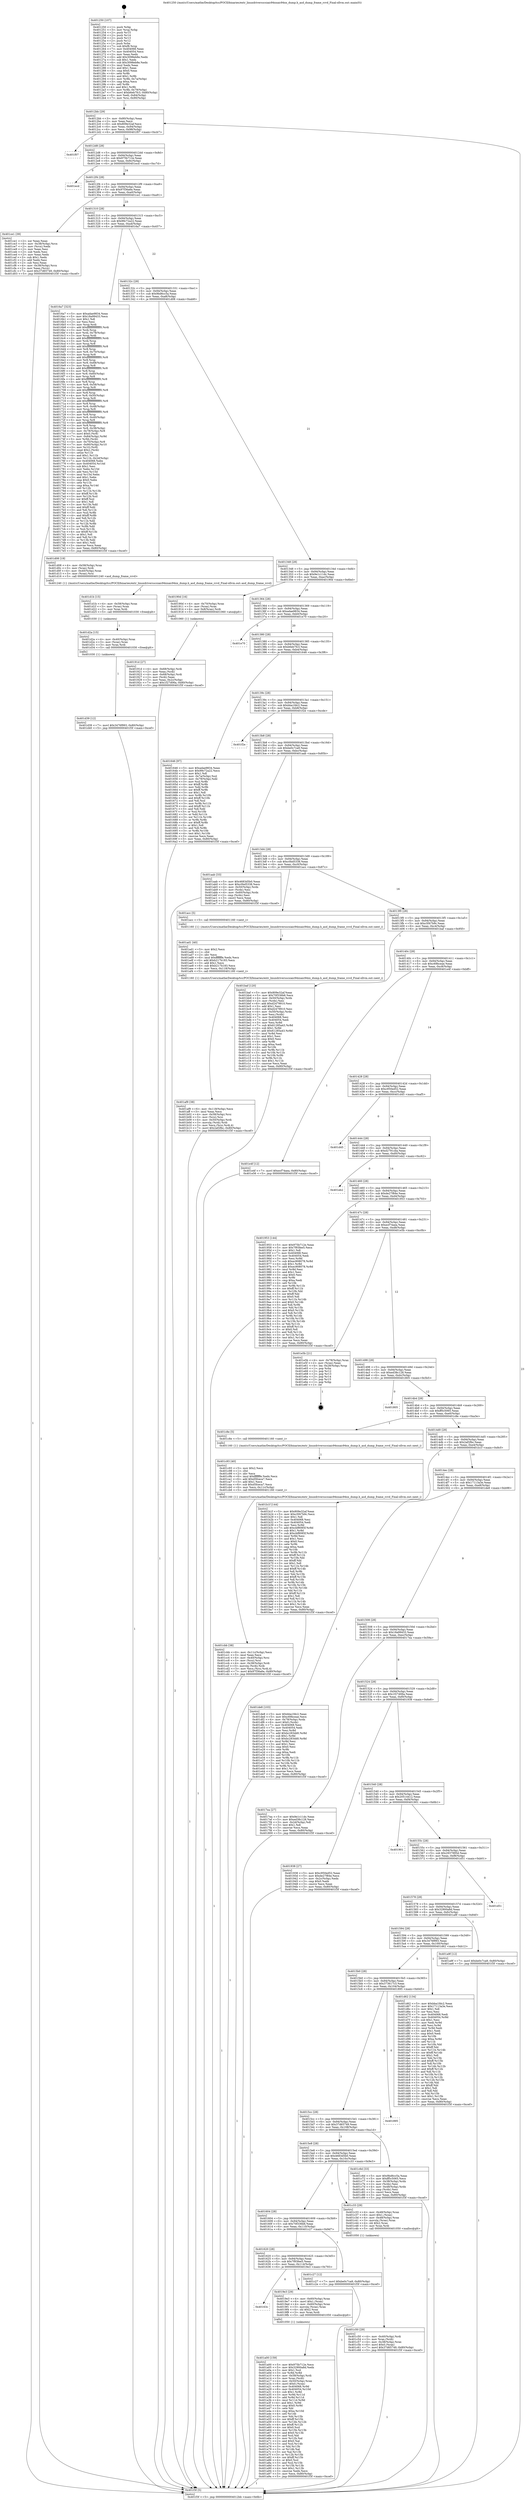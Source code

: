 digraph "0x401250" {
  label = "0x401250 (/mnt/c/Users/mathe/Desktop/tcc/POCII/binaries/extr_linuxdriversscsiaic94xxaic94xx_dump.h_asd_dump_frame_rcvd_Final-ollvm.out::main(0))"
  labelloc = "t"
  node[shape=record]

  Entry [label="",width=0.3,height=0.3,shape=circle,fillcolor=black,style=filled]
  "0x4012bb" [label="{
     0x4012bb [29]\l
     | [instrs]\l
     &nbsp;&nbsp;0x4012bb \<+3\>: mov -0x80(%rbp),%eax\l
     &nbsp;&nbsp;0x4012be \<+2\>: mov %eax,%ecx\l
     &nbsp;&nbsp;0x4012c0 \<+6\>: sub $0x809e32af,%ecx\l
     &nbsp;&nbsp;0x4012c6 \<+6\>: mov %eax,-0x94(%rbp)\l
     &nbsp;&nbsp;0x4012cc \<+6\>: mov %ecx,-0x98(%rbp)\l
     &nbsp;&nbsp;0x4012d2 \<+6\>: je 0000000000401f07 \<main+0xcb7\>\l
  }"]
  "0x401f07" [label="{
     0x401f07\l
  }", style=dashed]
  "0x4012d8" [label="{
     0x4012d8 [28]\l
     | [instrs]\l
     &nbsp;&nbsp;0x4012d8 \<+5\>: jmp 00000000004012dd \<main+0x8d\>\l
     &nbsp;&nbsp;0x4012dd \<+6\>: mov -0x94(%rbp),%eax\l
     &nbsp;&nbsp;0x4012e3 \<+5\>: sub $0x975b712e,%eax\l
     &nbsp;&nbsp;0x4012e8 \<+6\>: mov %eax,-0x9c(%rbp)\l
     &nbsp;&nbsp;0x4012ee \<+6\>: je 0000000000401ecd \<main+0xc7d\>\l
  }"]
  Exit [label="",width=0.3,height=0.3,shape=circle,fillcolor=black,style=filled,peripheries=2]
  "0x401ecd" [label="{
     0x401ecd\l
  }", style=dashed]
  "0x4012f4" [label="{
     0x4012f4 [28]\l
     | [instrs]\l
     &nbsp;&nbsp;0x4012f4 \<+5\>: jmp 00000000004012f9 \<main+0xa9\>\l
     &nbsp;&nbsp;0x4012f9 \<+6\>: mov -0x94(%rbp),%eax\l
     &nbsp;&nbsp;0x4012ff \<+5\>: sub $0x97f36a6e,%eax\l
     &nbsp;&nbsp;0x401304 \<+6\>: mov %eax,-0xa0(%rbp)\l
     &nbsp;&nbsp;0x40130a \<+6\>: je 0000000000401ce1 \<main+0xa91\>\l
  }"]
  "0x401d39" [label="{
     0x401d39 [12]\l
     | [instrs]\l
     &nbsp;&nbsp;0x401d39 \<+7\>: movl $0x3476f993,-0x80(%rbp)\l
     &nbsp;&nbsp;0x401d40 \<+5\>: jmp 0000000000401f3f \<main+0xcef\>\l
  }"]
  "0x401ce1" [label="{
     0x401ce1 [39]\l
     | [instrs]\l
     &nbsp;&nbsp;0x401ce1 \<+2\>: xor %eax,%eax\l
     &nbsp;&nbsp;0x401ce3 \<+4\>: mov -0x38(%rbp),%rcx\l
     &nbsp;&nbsp;0x401ce7 \<+2\>: mov (%rcx),%edx\l
     &nbsp;&nbsp;0x401ce9 \<+2\>: mov %eax,%esi\l
     &nbsp;&nbsp;0x401ceb \<+2\>: sub %edx,%esi\l
     &nbsp;&nbsp;0x401ced \<+2\>: mov %eax,%edx\l
     &nbsp;&nbsp;0x401cef \<+3\>: sub $0x1,%edx\l
     &nbsp;&nbsp;0x401cf2 \<+2\>: add %edx,%esi\l
     &nbsp;&nbsp;0x401cf4 \<+2\>: sub %esi,%eax\l
     &nbsp;&nbsp;0x401cf6 \<+4\>: mov -0x38(%rbp),%rcx\l
     &nbsp;&nbsp;0x401cfa \<+2\>: mov %eax,(%rcx)\l
     &nbsp;&nbsp;0x401cfc \<+7\>: movl $0x37d65749,-0x80(%rbp)\l
     &nbsp;&nbsp;0x401d03 \<+5\>: jmp 0000000000401f3f \<main+0xcef\>\l
  }"]
  "0x401310" [label="{
     0x401310 [28]\l
     | [instrs]\l
     &nbsp;&nbsp;0x401310 \<+5\>: jmp 0000000000401315 \<main+0xc5\>\l
     &nbsp;&nbsp;0x401315 \<+6\>: mov -0x94(%rbp),%eax\l
     &nbsp;&nbsp;0x40131b \<+5\>: sub $0x99c72a22,%eax\l
     &nbsp;&nbsp;0x401320 \<+6\>: mov %eax,-0xa4(%rbp)\l
     &nbsp;&nbsp;0x401326 \<+6\>: je 00000000004016a7 \<main+0x457\>\l
  }"]
  "0x401d2a" [label="{
     0x401d2a [15]\l
     | [instrs]\l
     &nbsp;&nbsp;0x401d2a \<+4\>: mov -0x40(%rbp),%rax\l
     &nbsp;&nbsp;0x401d2e \<+3\>: mov (%rax),%rax\l
     &nbsp;&nbsp;0x401d31 \<+3\>: mov %rax,%rdi\l
     &nbsp;&nbsp;0x401d34 \<+5\>: call 0000000000401030 \<free@plt\>\l
     | [calls]\l
     &nbsp;&nbsp;0x401030 \{1\} (unknown)\l
  }"]
  "0x4016a7" [label="{
     0x4016a7 [323]\l
     | [instrs]\l
     &nbsp;&nbsp;0x4016a7 \<+5\>: mov $0xadae9834,%eax\l
     &nbsp;&nbsp;0x4016ac \<+5\>: mov $0x18a99433,%ecx\l
     &nbsp;&nbsp;0x4016b1 \<+2\>: mov $0x1,%dl\l
     &nbsp;&nbsp;0x4016b3 \<+2\>: xor %esi,%esi\l
     &nbsp;&nbsp;0x4016b5 \<+3\>: mov %rsp,%rdi\l
     &nbsp;&nbsp;0x4016b8 \<+4\>: add $0xfffffffffffffff0,%rdi\l
     &nbsp;&nbsp;0x4016bc \<+3\>: mov %rdi,%rsp\l
     &nbsp;&nbsp;0x4016bf \<+4\>: mov %rdi,-0x78(%rbp)\l
     &nbsp;&nbsp;0x4016c3 \<+3\>: mov %rsp,%rdi\l
     &nbsp;&nbsp;0x4016c6 \<+4\>: add $0xfffffffffffffff0,%rdi\l
     &nbsp;&nbsp;0x4016ca \<+3\>: mov %rdi,%rsp\l
     &nbsp;&nbsp;0x4016cd \<+3\>: mov %rsp,%r8\l
     &nbsp;&nbsp;0x4016d0 \<+4\>: add $0xfffffffffffffff0,%r8\l
     &nbsp;&nbsp;0x4016d4 \<+3\>: mov %r8,%rsp\l
     &nbsp;&nbsp;0x4016d7 \<+4\>: mov %r8,-0x70(%rbp)\l
     &nbsp;&nbsp;0x4016db \<+3\>: mov %rsp,%r8\l
     &nbsp;&nbsp;0x4016de \<+4\>: add $0xfffffffffffffff0,%r8\l
     &nbsp;&nbsp;0x4016e2 \<+3\>: mov %r8,%rsp\l
     &nbsp;&nbsp;0x4016e5 \<+4\>: mov %r8,-0x68(%rbp)\l
     &nbsp;&nbsp;0x4016e9 \<+3\>: mov %rsp,%r8\l
     &nbsp;&nbsp;0x4016ec \<+4\>: add $0xfffffffffffffff0,%r8\l
     &nbsp;&nbsp;0x4016f0 \<+3\>: mov %r8,%rsp\l
     &nbsp;&nbsp;0x4016f3 \<+4\>: mov %r8,-0x60(%rbp)\l
     &nbsp;&nbsp;0x4016f7 \<+3\>: mov %rsp,%r8\l
     &nbsp;&nbsp;0x4016fa \<+4\>: add $0xfffffffffffffff0,%r8\l
     &nbsp;&nbsp;0x4016fe \<+3\>: mov %r8,%rsp\l
     &nbsp;&nbsp;0x401701 \<+4\>: mov %r8,-0x58(%rbp)\l
     &nbsp;&nbsp;0x401705 \<+3\>: mov %rsp,%r8\l
     &nbsp;&nbsp;0x401708 \<+4\>: add $0xfffffffffffffff0,%r8\l
     &nbsp;&nbsp;0x40170c \<+3\>: mov %r8,%rsp\l
     &nbsp;&nbsp;0x40170f \<+4\>: mov %r8,-0x50(%rbp)\l
     &nbsp;&nbsp;0x401713 \<+3\>: mov %rsp,%r8\l
     &nbsp;&nbsp;0x401716 \<+4\>: add $0xfffffffffffffff0,%r8\l
     &nbsp;&nbsp;0x40171a \<+3\>: mov %r8,%rsp\l
     &nbsp;&nbsp;0x40171d \<+4\>: mov %r8,-0x48(%rbp)\l
     &nbsp;&nbsp;0x401721 \<+3\>: mov %rsp,%r8\l
     &nbsp;&nbsp;0x401724 \<+4\>: add $0xfffffffffffffff0,%r8\l
     &nbsp;&nbsp;0x401728 \<+3\>: mov %r8,%rsp\l
     &nbsp;&nbsp;0x40172b \<+4\>: mov %r8,-0x40(%rbp)\l
     &nbsp;&nbsp;0x40172f \<+3\>: mov %rsp,%r8\l
     &nbsp;&nbsp;0x401732 \<+4\>: add $0xfffffffffffffff0,%r8\l
     &nbsp;&nbsp;0x401736 \<+3\>: mov %r8,%rsp\l
     &nbsp;&nbsp;0x401739 \<+4\>: mov %r8,-0x38(%rbp)\l
     &nbsp;&nbsp;0x40173d \<+4\>: mov -0x78(%rbp),%r8\l
     &nbsp;&nbsp;0x401741 \<+7\>: movl $0x0,(%r8)\l
     &nbsp;&nbsp;0x401748 \<+7\>: mov -0x84(%rbp),%r9d\l
     &nbsp;&nbsp;0x40174f \<+3\>: mov %r9d,(%rdi)\l
     &nbsp;&nbsp;0x401752 \<+4\>: mov -0x70(%rbp),%r8\l
     &nbsp;&nbsp;0x401756 \<+7\>: mov -0x90(%rbp),%r10\l
     &nbsp;&nbsp;0x40175d \<+3\>: mov %r10,(%r8)\l
     &nbsp;&nbsp;0x401760 \<+3\>: cmpl $0x2,(%rdi)\l
     &nbsp;&nbsp;0x401763 \<+4\>: setne %r11b\l
     &nbsp;&nbsp;0x401767 \<+4\>: and $0x1,%r11b\l
     &nbsp;&nbsp;0x40176b \<+4\>: mov %r11b,-0x2d(%rbp)\l
     &nbsp;&nbsp;0x40176f \<+7\>: mov 0x404068,%ebx\l
     &nbsp;&nbsp;0x401776 \<+8\>: mov 0x404054,%r14d\l
     &nbsp;&nbsp;0x40177e \<+3\>: sub $0x1,%esi\l
     &nbsp;&nbsp;0x401781 \<+3\>: mov %ebx,%r15d\l
     &nbsp;&nbsp;0x401784 \<+3\>: add %esi,%r15d\l
     &nbsp;&nbsp;0x401787 \<+4\>: imul %r15d,%ebx\l
     &nbsp;&nbsp;0x40178b \<+3\>: and $0x1,%ebx\l
     &nbsp;&nbsp;0x40178e \<+3\>: cmp $0x0,%ebx\l
     &nbsp;&nbsp;0x401791 \<+4\>: sete %r11b\l
     &nbsp;&nbsp;0x401795 \<+4\>: cmp $0xa,%r14d\l
     &nbsp;&nbsp;0x401799 \<+4\>: setl %r12b\l
     &nbsp;&nbsp;0x40179d \<+3\>: mov %r11b,%r13b\l
     &nbsp;&nbsp;0x4017a0 \<+4\>: xor $0xff,%r13b\l
     &nbsp;&nbsp;0x4017a4 \<+3\>: mov %r12b,%sil\l
     &nbsp;&nbsp;0x4017a7 \<+4\>: xor $0xff,%sil\l
     &nbsp;&nbsp;0x4017ab \<+3\>: xor $0x1,%dl\l
     &nbsp;&nbsp;0x4017ae \<+3\>: mov %r13b,%dil\l
     &nbsp;&nbsp;0x4017b1 \<+4\>: and $0xff,%dil\l
     &nbsp;&nbsp;0x4017b5 \<+3\>: and %dl,%r11b\l
     &nbsp;&nbsp;0x4017b8 \<+3\>: mov %sil,%r8b\l
     &nbsp;&nbsp;0x4017bb \<+4\>: and $0xff,%r8b\l
     &nbsp;&nbsp;0x4017bf \<+3\>: and %dl,%r12b\l
     &nbsp;&nbsp;0x4017c2 \<+3\>: or %r11b,%dil\l
     &nbsp;&nbsp;0x4017c5 \<+3\>: or %r12b,%r8b\l
     &nbsp;&nbsp;0x4017c8 \<+3\>: xor %r8b,%dil\l
     &nbsp;&nbsp;0x4017cb \<+3\>: or %sil,%r13b\l
     &nbsp;&nbsp;0x4017ce \<+4\>: xor $0xff,%r13b\l
     &nbsp;&nbsp;0x4017d2 \<+3\>: or $0x1,%dl\l
     &nbsp;&nbsp;0x4017d5 \<+3\>: and %dl,%r13b\l
     &nbsp;&nbsp;0x4017d8 \<+3\>: or %r13b,%dil\l
     &nbsp;&nbsp;0x4017db \<+4\>: test $0x1,%dil\l
     &nbsp;&nbsp;0x4017df \<+3\>: cmovne %ecx,%eax\l
     &nbsp;&nbsp;0x4017e2 \<+3\>: mov %eax,-0x80(%rbp)\l
     &nbsp;&nbsp;0x4017e5 \<+5\>: jmp 0000000000401f3f \<main+0xcef\>\l
  }"]
  "0x40132c" [label="{
     0x40132c [28]\l
     | [instrs]\l
     &nbsp;&nbsp;0x40132c \<+5\>: jmp 0000000000401331 \<main+0xe1\>\l
     &nbsp;&nbsp;0x401331 \<+6\>: mov -0x94(%rbp),%eax\l
     &nbsp;&nbsp;0x401337 \<+5\>: sub $0x9bd6cc5a,%eax\l
     &nbsp;&nbsp;0x40133c \<+6\>: mov %eax,-0xa8(%rbp)\l
     &nbsp;&nbsp;0x401342 \<+6\>: je 0000000000401d08 \<main+0xab8\>\l
  }"]
  "0x401d1b" [label="{
     0x401d1b [15]\l
     | [instrs]\l
     &nbsp;&nbsp;0x401d1b \<+4\>: mov -0x58(%rbp),%rax\l
     &nbsp;&nbsp;0x401d1f \<+3\>: mov (%rax),%rax\l
     &nbsp;&nbsp;0x401d22 \<+3\>: mov %rax,%rdi\l
     &nbsp;&nbsp;0x401d25 \<+5\>: call 0000000000401030 \<free@plt\>\l
     | [calls]\l
     &nbsp;&nbsp;0x401030 \{1\} (unknown)\l
  }"]
  "0x401d08" [label="{
     0x401d08 [19]\l
     | [instrs]\l
     &nbsp;&nbsp;0x401d08 \<+4\>: mov -0x58(%rbp),%rax\l
     &nbsp;&nbsp;0x401d0c \<+3\>: mov (%rax),%rdi\l
     &nbsp;&nbsp;0x401d0f \<+4\>: mov -0x40(%rbp),%rax\l
     &nbsp;&nbsp;0x401d13 \<+3\>: mov (%rax),%rsi\l
     &nbsp;&nbsp;0x401d16 \<+5\>: call 0000000000401240 \<asd_dump_frame_rcvd\>\l
     | [calls]\l
     &nbsp;&nbsp;0x401240 \{1\} (/mnt/c/Users/mathe/Desktop/tcc/POCII/binaries/extr_linuxdriversscsiaic94xxaic94xx_dump.h_asd_dump_frame_rcvd_Final-ollvm.out::asd_dump_frame_rcvd)\l
  }"]
  "0x401348" [label="{
     0x401348 [28]\l
     | [instrs]\l
     &nbsp;&nbsp;0x401348 \<+5\>: jmp 000000000040134d \<main+0xfd\>\l
     &nbsp;&nbsp;0x40134d \<+6\>: mov -0x94(%rbp),%eax\l
     &nbsp;&nbsp;0x401353 \<+5\>: sub $0x9e1c11dc,%eax\l
     &nbsp;&nbsp;0x401358 \<+6\>: mov %eax,-0xac(%rbp)\l
     &nbsp;&nbsp;0x40135e \<+6\>: je 000000000040190d \<main+0x6bd\>\l
  }"]
  "0x401cbb" [label="{
     0x401cbb [38]\l
     | [instrs]\l
     &nbsp;&nbsp;0x401cbb \<+6\>: mov -0x11c(%rbp),%ecx\l
     &nbsp;&nbsp;0x401cc1 \<+3\>: imul %eax,%ecx\l
     &nbsp;&nbsp;0x401cc4 \<+4\>: mov -0x40(%rbp),%rsi\l
     &nbsp;&nbsp;0x401cc8 \<+3\>: mov (%rsi),%rsi\l
     &nbsp;&nbsp;0x401ccb \<+4\>: mov -0x38(%rbp),%rdi\l
     &nbsp;&nbsp;0x401ccf \<+3\>: movslq (%rdi),%rdi\l
     &nbsp;&nbsp;0x401cd2 \<+3\>: mov %ecx,(%rsi,%rdi,4)\l
     &nbsp;&nbsp;0x401cd5 \<+7\>: movl $0x97f36a6e,-0x80(%rbp)\l
     &nbsp;&nbsp;0x401cdc \<+5\>: jmp 0000000000401f3f \<main+0xcef\>\l
  }"]
  "0x40190d" [label="{
     0x40190d [16]\l
     | [instrs]\l
     &nbsp;&nbsp;0x40190d \<+4\>: mov -0x70(%rbp),%rax\l
     &nbsp;&nbsp;0x401911 \<+3\>: mov (%rax),%rax\l
     &nbsp;&nbsp;0x401914 \<+4\>: mov 0x8(%rax),%rdi\l
     &nbsp;&nbsp;0x401918 \<+5\>: call 0000000000401060 \<atoi@plt\>\l
     | [calls]\l
     &nbsp;&nbsp;0x401060 \{1\} (unknown)\l
  }"]
  "0x401364" [label="{
     0x401364 [28]\l
     | [instrs]\l
     &nbsp;&nbsp;0x401364 \<+5\>: jmp 0000000000401369 \<main+0x119\>\l
     &nbsp;&nbsp;0x401369 \<+6\>: mov -0x94(%rbp),%eax\l
     &nbsp;&nbsp;0x40136f \<+5\>: sub $0xadae9834,%eax\l
     &nbsp;&nbsp;0x401374 \<+6\>: mov %eax,-0xb0(%rbp)\l
     &nbsp;&nbsp;0x40137a \<+6\>: je 0000000000401e70 \<main+0xc20\>\l
  }"]
  "0x401c93" [label="{
     0x401c93 [40]\l
     | [instrs]\l
     &nbsp;&nbsp;0x401c93 \<+5\>: mov $0x2,%ecx\l
     &nbsp;&nbsp;0x401c98 \<+1\>: cltd\l
     &nbsp;&nbsp;0x401c99 \<+2\>: idiv %ecx\l
     &nbsp;&nbsp;0x401c9b \<+6\>: imul $0xfffffffe,%edx,%ecx\l
     &nbsp;&nbsp;0x401ca1 \<+6\>: add $0xd5fceca7,%ecx\l
     &nbsp;&nbsp;0x401ca7 \<+3\>: add $0x1,%ecx\l
     &nbsp;&nbsp;0x401caa \<+6\>: sub $0xd5fceca7,%ecx\l
     &nbsp;&nbsp;0x401cb0 \<+6\>: mov %ecx,-0x11c(%rbp)\l
     &nbsp;&nbsp;0x401cb6 \<+5\>: call 0000000000401160 \<next_i\>\l
     | [calls]\l
     &nbsp;&nbsp;0x401160 \{1\} (/mnt/c/Users/mathe/Desktop/tcc/POCII/binaries/extr_linuxdriversscsiaic94xxaic94xx_dump.h_asd_dump_frame_rcvd_Final-ollvm.out::next_i)\l
  }"]
  "0x401e70" [label="{
     0x401e70\l
  }", style=dashed]
  "0x401380" [label="{
     0x401380 [28]\l
     | [instrs]\l
     &nbsp;&nbsp;0x401380 \<+5\>: jmp 0000000000401385 \<main+0x135\>\l
     &nbsp;&nbsp;0x401385 \<+6\>: mov -0x94(%rbp),%eax\l
     &nbsp;&nbsp;0x40138b \<+5\>: sub $0xb6eb7fc3,%eax\l
     &nbsp;&nbsp;0x401390 \<+6\>: mov %eax,-0xb4(%rbp)\l
     &nbsp;&nbsp;0x401396 \<+6\>: je 0000000000401646 \<main+0x3f6\>\l
  }"]
  "0x401c50" [label="{
     0x401c50 [29]\l
     | [instrs]\l
     &nbsp;&nbsp;0x401c50 \<+4\>: mov -0x40(%rbp),%rdi\l
     &nbsp;&nbsp;0x401c54 \<+3\>: mov %rax,(%rdi)\l
     &nbsp;&nbsp;0x401c57 \<+4\>: mov -0x38(%rbp),%rax\l
     &nbsp;&nbsp;0x401c5b \<+6\>: movl $0x0,(%rax)\l
     &nbsp;&nbsp;0x401c61 \<+7\>: movl $0x37d65749,-0x80(%rbp)\l
     &nbsp;&nbsp;0x401c68 \<+5\>: jmp 0000000000401f3f \<main+0xcef\>\l
  }"]
  "0x401646" [label="{
     0x401646 [97]\l
     | [instrs]\l
     &nbsp;&nbsp;0x401646 \<+5\>: mov $0xadae9834,%eax\l
     &nbsp;&nbsp;0x40164b \<+5\>: mov $0x99c72a22,%ecx\l
     &nbsp;&nbsp;0x401650 \<+2\>: mov $0x1,%dl\l
     &nbsp;&nbsp;0x401652 \<+4\>: mov -0x7a(%rbp),%sil\l
     &nbsp;&nbsp;0x401656 \<+4\>: mov -0x79(%rbp),%dil\l
     &nbsp;&nbsp;0x40165a \<+3\>: mov %sil,%r8b\l
     &nbsp;&nbsp;0x40165d \<+4\>: xor $0xff,%r8b\l
     &nbsp;&nbsp;0x401661 \<+3\>: mov %dil,%r9b\l
     &nbsp;&nbsp;0x401664 \<+4\>: xor $0xff,%r9b\l
     &nbsp;&nbsp;0x401668 \<+3\>: xor $0x1,%dl\l
     &nbsp;&nbsp;0x40166b \<+3\>: mov %r8b,%r10b\l
     &nbsp;&nbsp;0x40166e \<+4\>: and $0xff,%r10b\l
     &nbsp;&nbsp;0x401672 \<+3\>: and %dl,%sil\l
     &nbsp;&nbsp;0x401675 \<+3\>: mov %r9b,%r11b\l
     &nbsp;&nbsp;0x401678 \<+4\>: and $0xff,%r11b\l
     &nbsp;&nbsp;0x40167c \<+3\>: and %dl,%dil\l
     &nbsp;&nbsp;0x40167f \<+3\>: or %sil,%r10b\l
     &nbsp;&nbsp;0x401682 \<+3\>: or %dil,%r11b\l
     &nbsp;&nbsp;0x401685 \<+3\>: xor %r11b,%r10b\l
     &nbsp;&nbsp;0x401688 \<+3\>: or %r9b,%r8b\l
     &nbsp;&nbsp;0x40168b \<+4\>: xor $0xff,%r8b\l
     &nbsp;&nbsp;0x40168f \<+3\>: or $0x1,%dl\l
     &nbsp;&nbsp;0x401692 \<+3\>: and %dl,%r8b\l
     &nbsp;&nbsp;0x401695 \<+3\>: or %r8b,%r10b\l
     &nbsp;&nbsp;0x401698 \<+4\>: test $0x1,%r10b\l
     &nbsp;&nbsp;0x40169c \<+3\>: cmovne %ecx,%eax\l
     &nbsp;&nbsp;0x40169f \<+3\>: mov %eax,-0x80(%rbp)\l
     &nbsp;&nbsp;0x4016a2 \<+5\>: jmp 0000000000401f3f \<main+0xcef\>\l
  }"]
  "0x40139c" [label="{
     0x40139c [28]\l
     | [instrs]\l
     &nbsp;&nbsp;0x40139c \<+5\>: jmp 00000000004013a1 \<main+0x151\>\l
     &nbsp;&nbsp;0x4013a1 \<+6\>: mov -0x94(%rbp),%eax\l
     &nbsp;&nbsp;0x4013a7 \<+5\>: sub $0xbba1fdc2,%eax\l
     &nbsp;&nbsp;0x4013ac \<+6\>: mov %eax,-0xb8(%rbp)\l
     &nbsp;&nbsp;0x4013b2 \<+6\>: je 0000000000401f2e \<main+0xcde\>\l
  }"]
  "0x401f3f" [label="{
     0x401f3f [5]\l
     | [instrs]\l
     &nbsp;&nbsp;0x401f3f \<+5\>: jmp 00000000004012bb \<main+0x6b\>\l
  }"]
  "0x401250" [label="{
     0x401250 [107]\l
     | [instrs]\l
     &nbsp;&nbsp;0x401250 \<+1\>: push %rbp\l
     &nbsp;&nbsp;0x401251 \<+3\>: mov %rsp,%rbp\l
     &nbsp;&nbsp;0x401254 \<+2\>: push %r15\l
     &nbsp;&nbsp;0x401256 \<+2\>: push %r14\l
     &nbsp;&nbsp;0x401258 \<+2\>: push %r13\l
     &nbsp;&nbsp;0x40125a \<+2\>: push %r12\l
     &nbsp;&nbsp;0x40125c \<+1\>: push %rbx\l
     &nbsp;&nbsp;0x40125d \<+7\>: sub $0xf8,%rsp\l
     &nbsp;&nbsp;0x401264 \<+7\>: mov 0x404068,%eax\l
     &nbsp;&nbsp;0x40126b \<+7\>: mov 0x404054,%ecx\l
     &nbsp;&nbsp;0x401272 \<+2\>: mov %eax,%edx\l
     &nbsp;&nbsp;0x401274 \<+6\>: add $0x3098eb8e,%edx\l
     &nbsp;&nbsp;0x40127a \<+3\>: sub $0x1,%edx\l
     &nbsp;&nbsp;0x40127d \<+6\>: sub $0x3098eb8e,%edx\l
     &nbsp;&nbsp;0x401283 \<+3\>: imul %edx,%eax\l
     &nbsp;&nbsp;0x401286 \<+3\>: and $0x1,%eax\l
     &nbsp;&nbsp;0x401289 \<+3\>: cmp $0x0,%eax\l
     &nbsp;&nbsp;0x40128c \<+4\>: sete %r8b\l
     &nbsp;&nbsp;0x401290 \<+4\>: and $0x1,%r8b\l
     &nbsp;&nbsp;0x401294 \<+4\>: mov %r8b,-0x7a(%rbp)\l
     &nbsp;&nbsp;0x401298 \<+3\>: cmp $0xa,%ecx\l
     &nbsp;&nbsp;0x40129b \<+4\>: setl %r8b\l
     &nbsp;&nbsp;0x40129f \<+4\>: and $0x1,%r8b\l
     &nbsp;&nbsp;0x4012a3 \<+4\>: mov %r8b,-0x79(%rbp)\l
     &nbsp;&nbsp;0x4012a7 \<+7\>: movl $0xb6eb7fc3,-0x80(%rbp)\l
     &nbsp;&nbsp;0x4012ae \<+6\>: mov %edi,-0x84(%rbp)\l
     &nbsp;&nbsp;0x4012b4 \<+7\>: mov %rsi,-0x90(%rbp)\l
  }"]
  "0x401af9" [label="{
     0x401af9 [38]\l
     | [instrs]\l
     &nbsp;&nbsp;0x401af9 \<+6\>: mov -0x118(%rbp),%ecx\l
     &nbsp;&nbsp;0x401aff \<+3\>: imul %eax,%ecx\l
     &nbsp;&nbsp;0x401b02 \<+4\>: mov -0x58(%rbp),%rsi\l
     &nbsp;&nbsp;0x401b06 \<+3\>: mov (%rsi),%rsi\l
     &nbsp;&nbsp;0x401b09 \<+4\>: mov -0x50(%rbp),%rdi\l
     &nbsp;&nbsp;0x401b0d \<+3\>: movslq (%rdi),%rdi\l
     &nbsp;&nbsp;0x401b10 \<+3\>: mov %ecx,(%rsi,%rdi,4)\l
     &nbsp;&nbsp;0x401b13 \<+7\>: movl $0x2af2fbc,-0x80(%rbp)\l
     &nbsp;&nbsp;0x401b1a \<+5\>: jmp 0000000000401f3f \<main+0xcef\>\l
  }"]
  "0x401ad1" [label="{
     0x401ad1 [40]\l
     | [instrs]\l
     &nbsp;&nbsp;0x401ad1 \<+5\>: mov $0x2,%ecx\l
     &nbsp;&nbsp;0x401ad6 \<+1\>: cltd\l
     &nbsp;&nbsp;0x401ad7 \<+2\>: idiv %ecx\l
     &nbsp;&nbsp;0x401ad9 \<+6\>: imul $0xfffffffe,%edx,%ecx\l
     &nbsp;&nbsp;0x401adf \<+6\>: add $0xb217b183,%ecx\l
     &nbsp;&nbsp;0x401ae5 \<+3\>: add $0x1,%ecx\l
     &nbsp;&nbsp;0x401ae8 \<+6\>: sub $0xb217b183,%ecx\l
     &nbsp;&nbsp;0x401aee \<+6\>: mov %ecx,-0x118(%rbp)\l
     &nbsp;&nbsp;0x401af4 \<+5\>: call 0000000000401160 \<next_i\>\l
     | [calls]\l
     &nbsp;&nbsp;0x401160 \{1\} (/mnt/c/Users/mathe/Desktop/tcc/POCII/binaries/extr_linuxdriversscsiaic94xxaic94xx_dump.h_asd_dump_frame_rcvd_Final-ollvm.out::next_i)\l
  }"]
  "0x401f2e" [label="{
     0x401f2e\l
  }", style=dashed]
  "0x4013b8" [label="{
     0x4013b8 [28]\l
     | [instrs]\l
     &nbsp;&nbsp;0x4013b8 \<+5\>: jmp 00000000004013bd \<main+0x16d\>\l
     &nbsp;&nbsp;0x4013bd \<+6\>: mov -0x94(%rbp),%eax\l
     &nbsp;&nbsp;0x4013c3 \<+5\>: sub $0xbe0c7ca9,%eax\l
     &nbsp;&nbsp;0x4013c8 \<+6\>: mov %eax,-0xbc(%rbp)\l
     &nbsp;&nbsp;0x4013ce \<+6\>: je 0000000000401aab \<main+0x85b\>\l
  }"]
  "0x401a00" [label="{
     0x401a00 [159]\l
     | [instrs]\l
     &nbsp;&nbsp;0x401a00 \<+5\>: mov $0x975b712e,%ecx\l
     &nbsp;&nbsp;0x401a05 \<+5\>: mov $0x32900a8d,%edx\l
     &nbsp;&nbsp;0x401a0a \<+3\>: mov $0x1,%sil\l
     &nbsp;&nbsp;0x401a0d \<+3\>: xor %r8d,%r8d\l
     &nbsp;&nbsp;0x401a10 \<+4\>: mov -0x58(%rbp),%rdi\l
     &nbsp;&nbsp;0x401a14 \<+3\>: mov %rax,(%rdi)\l
     &nbsp;&nbsp;0x401a17 \<+4\>: mov -0x50(%rbp),%rax\l
     &nbsp;&nbsp;0x401a1b \<+6\>: movl $0x0,(%rax)\l
     &nbsp;&nbsp;0x401a21 \<+8\>: mov 0x404068,%r9d\l
     &nbsp;&nbsp;0x401a29 \<+8\>: mov 0x404054,%r10d\l
     &nbsp;&nbsp;0x401a31 \<+4\>: sub $0x1,%r8d\l
     &nbsp;&nbsp;0x401a35 \<+3\>: mov %r9d,%r11d\l
     &nbsp;&nbsp;0x401a38 \<+3\>: add %r8d,%r11d\l
     &nbsp;&nbsp;0x401a3b \<+4\>: imul %r11d,%r9d\l
     &nbsp;&nbsp;0x401a3f \<+4\>: and $0x1,%r9d\l
     &nbsp;&nbsp;0x401a43 \<+4\>: cmp $0x0,%r9d\l
     &nbsp;&nbsp;0x401a47 \<+3\>: sete %bl\l
     &nbsp;&nbsp;0x401a4a \<+4\>: cmp $0xa,%r10d\l
     &nbsp;&nbsp;0x401a4e \<+4\>: setl %r14b\l
     &nbsp;&nbsp;0x401a52 \<+3\>: mov %bl,%r15b\l
     &nbsp;&nbsp;0x401a55 \<+4\>: xor $0xff,%r15b\l
     &nbsp;&nbsp;0x401a59 \<+3\>: mov %r14b,%r12b\l
     &nbsp;&nbsp;0x401a5c \<+4\>: xor $0xff,%r12b\l
     &nbsp;&nbsp;0x401a60 \<+4\>: xor $0x0,%sil\l
     &nbsp;&nbsp;0x401a64 \<+3\>: mov %r15b,%r13b\l
     &nbsp;&nbsp;0x401a67 \<+4\>: and $0x0,%r13b\l
     &nbsp;&nbsp;0x401a6b \<+3\>: and %sil,%bl\l
     &nbsp;&nbsp;0x401a6e \<+3\>: mov %r12b,%al\l
     &nbsp;&nbsp;0x401a71 \<+2\>: and $0x0,%al\l
     &nbsp;&nbsp;0x401a73 \<+3\>: and %sil,%r14b\l
     &nbsp;&nbsp;0x401a76 \<+3\>: or %bl,%r13b\l
     &nbsp;&nbsp;0x401a79 \<+3\>: or %r14b,%al\l
     &nbsp;&nbsp;0x401a7c \<+3\>: xor %al,%r13b\l
     &nbsp;&nbsp;0x401a7f \<+3\>: or %r12b,%r15b\l
     &nbsp;&nbsp;0x401a82 \<+4\>: xor $0xff,%r15b\l
     &nbsp;&nbsp;0x401a86 \<+4\>: or $0x0,%sil\l
     &nbsp;&nbsp;0x401a8a \<+3\>: and %sil,%r15b\l
     &nbsp;&nbsp;0x401a8d \<+3\>: or %r15b,%r13b\l
     &nbsp;&nbsp;0x401a90 \<+4\>: test $0x1,%r13b\l
     &nbsp;&nbsp;0x401a94 \<+3\>: cmovne %edx,%ecx\l
     &nbsp;&nbsp;0x401a97 \<+3\>: mov %ecx,-0x80(%rbp)\l
     &nbsp;&nbsp;0x401a9a \<+5\>: jmp 0000000000401f3f \<main+0xcef\>\l
  }"]
  "0x401aab" [label="{
     0x401aab [33]\l
     | [instrs]\l
     &nbsp;&nbsp;0x401aab \<+5\>: mov $0x4683d5b0,%eax\l
     &nbsp;&nbsp;0x401ab0 \<+5\>: mov $0xc0bd5338,%ecx\l
     &nbsp;&nbsp;0x401ab5 \<+4\>: mov -0x50(%rbp),%rdx\l
     &nbsp;&nbsp;0x401ab9 \<+2\>: mov (%rdx),%esi\l
     &nbsp;&nbsp;0x401abb \<+4\>: mov -0x60(%rbp),%rdx\l
     &nbsp;&nbsp;0x401abf \<+2\>: cmp (%rdx),%esi\l
     &nbsp;&nbsp;0x401ac1 \<+3\>: cmovl %ecx,%eax\l
     &nbsp;&nbsp;0x401ac4 \<+3\>: mov %eax,-0x80(%rbp)\l
     &nbsp;&nbsp;0x401ac7 \<+5\>: jmp 0000000000401f3f \<main+0xcef\>\l
  }"]
  "0x4013d4" [label="{
     0x4013d4 [28]\l
     | [instrs]\l
     &nbsp;&nbsp;0x4013d4 \<+5\>: jmp 00000000004013d9 \<main+0x189\>\l
     &nbsp;&nbsp;0x4013d9 \<+6\>: mov -0x94(%rbp),%eax\l
     &nbsp;&nbsp;0x4013df \<+5\>: sub $0xc0bd5338,%eax\l
     &nbsp;&nbsp;0x4013e4 \<+6\>: mov %eax,-0xc0(%rbp)\l
     &nbsp;&nbsp;0x4013ea \<+6\>: je 0000000000401acc \<main+0x87c\>\l
  }"]
  "0x40163c" [label="{
     0x40163c\l
  }", style=dashed]
  "0x401acc" [label="{
     0x401acc [5]\l
     | [instrs]\l
     &nbsp;&nbsp;0x401acc \<+5\>: call 0000000000401160 \<next_i\>\l
     | [calls]\l
     &nbsp;&nbsp;0x401160 \{1\} (/mnt/c/Users/mathe/Desktop/tcc/POCII/binaries/extr_linuxdriversscsiaic94xxaic94xx_dump.h_asd_dump_frame_rcvd_Final-ollvm.out::next_i)\l
  }"]
  "0x4013f0" [label="{
     0x4013f0 [28]\l
     | [instrs]\l
     &nbsp;&nbsp;0x4013f0 \<+5\>: jmp 00000000004013f5 \<main+0x1a5\>\l
     &nbsp;&nbsp;0x4013f5 \<+6\>: mov -0x94(%rbp),%eax\l
     &nbsp;&nbsp;0x4013fb \<+5\>: sub $0xc5f47b9c,%eax\l
     &nbsp;&nbsp;0x401400 \<+6\>: mov %eax,-0xc4(%rbp)\l
     &nbsp;&nbsp;0x401406 \<+6\>: je 0000000000401baf \<main+0x95f\>\l
  }"]
  "0x4019e3" [label="{
     0x4019e3 [29]\l
     | [instrs]\l
     &nbsp;&nbsp;0x4019e3 \<+4\>: mov -0x60(%rbp),%rax\l
     &nbsp;&nbsp;0x4019e7 \<+6\>: movl $0x1,(%rax)\l
     &nbsp;&nbsp;0x4019ed \<+4\>: mov -0x60(%rbp),%rax\l
     &nbsp;&nbsp;0x4019f1 \<+3\>: movslq (%rax),%rax\l
     &nbsp;&nbsp;0x4019f4 \<+4\>: shl $0x2,%rax\l
     &nbsp;&nbsp;0x4019f8 \<+3\>: mov %rax,%rdi\l
     &nbsp;&nbsp;0x4019fb \<+5\>: call 0000000000401050 \<malloc@plt\>\l
     | [calls]\l
     &nbsp;&nbsp;0x401050 \{1\} (unknown)\l
  }"]
  "0x401baf" [label="{
     0x401baf [120]\l
     | [instrs]\l
     &nbsp;&nbsp;0x401baf \<+5\>: mov $0x809e32af,%eax\l
     &nbsp;&nbsp;0x401bb4 \<+5\>: mov $0x70f336b6,%ecx\l
     &nbsp;&nbsp;0x401bb9 \<+4\>: mov -0x50(%rbp),%rdx\l
     &nbsp;&nbsp;0x401bbd \<+2\>: mov (%rdx),%esi\l
     &nbsp;&nbsp;0x401bbf \<+6\>: add $0xd2479910,%esi\l
     &nbsp;&nbsp;0x401bc5 \<+3\>: add $0x1,%esi\l
     &nbsp;&nbsp;0x401bc8 \<+6\>: sub $0xd2479910,%esi\l
     &nbsp;&nbsp;0x401bce \<+4\>: mov -0x50(%rbp),%rdx\l
     &nbsp;&nbsp;0x401bd2 \<+2\>: mov %esi,(%rdx)\l
     &nbsp;&nbsp;0x401bd4 \<+7\>: mov 0x404068,%esi\l
     &nbsp;&nbsp;0x401bdb \<+7\>: mov 0x404054,%edi\l
     &nbsp;&nbsp;0x401be2 \<+3\>: mov %esi,%r8d\l
     &nbsp;&nbsp;0x401be5 \<+7\>: sub $0x61285a43,%r8d\l
     &nbsp;&nbsp;0x401bec \<+4\>: sub $0x1,%r8d\l
     &nbsp;&nbsp;0x401bf0 \<+7\>: add $0x61285a43,%r8d\l
     &nbsp;&nbsp;0x401bf7 \<+4\>: imul %r8d,%esi\l
     &nbsp;&nbsp;0x401bfb \<+3\>: and $0x1,%esi\l
     &nbsp;&nbsp;0x401bfe \<+3\>: cmp $0x0,%esi\l
     &nbsp;&nbsp;0x401c01 \<+4\>: sete %r9b\l
     &nbsp;&nbsp;0x401c05 \<+3\>: cmp $0xa,%edi\l
     &nbsp;&nbsp;0x401c08 \<+4\>: setl %r10b\l
     &nbsp;&nbsp;0x401c0c \<+3\>: mov %r9b,%r11b\l
     &nbsp;&nbsp;0x401c0f \<+3\>: and %r10b,%r11b\l
     &nbsp;&nbsp;0x401c12 \<+3\>: xor %r10b,%r9b\l
     &nbsp;&nbsp;0x401c15 \<+3\>: or %r9b,%r11b\l
     &nbsp;&nbsp;0x401c18 \<+4\>: test $0x1,%r11b\l
     &nbsp;&nbsp;0x401c1c \<+3\>: cmovne %ecx,%eax\l
     &nbsp;&nbsp;0x401c1f \<+3\>: mov %eax,-0x80(%rbp)\l
     &nbsp;&nbsp;0x401c22 \<+5\>: jmp 0000000000401f3f \<main+0xcef\>\l
  }"]
  "0x40140c" [label="{
     0x40140c [28]\l
     | [instrs]\l
     &nbsp;&nbsp;0x40140c \<+5\>: jmp 0000000000401411 \<main+0x1c1\>\l
     &nbsp;&nbsp;0x401411 \<+6\>: mov -0x94(%rbp),%eax\l
     &nbsp;&nbsp;0x401417 \<+5\>: sub $0xc69bceae,%eax\l
     &nbsp;&nbsp;0x40141c \<+6\>: mov %eax,-0xc8(%rbp)\l
     &nbsp;&nbsp;0x401422 \<+6\>: je 0000000000401e4f \<main+0xbff\>\l
  }"]
  "0x401620" [label="{
     0x401620 [28]\l
     | [instrs]\l
     &nbsp;&nbsp;0x401620 \<+5\>: jmp 0000000000401625 \<main+0x3d5\>\l
     &nbsp;&nbsp;0x401625 \<+6\>: mov -0x94(%rbp),%eax\l
     &nbsp;&nbsp;0x40162b \<+5\>: sub $0x7f93fee5,%eax\l
     &nbsp;&nbsp;0x401630 \<+6\>: mov %eax,-0x114(%rbp)\l
     &nbsp;&nbsp;0x401636 \<+6\>: je 00000000004019e3 \<main+0x793\>\l
  }"]
  "0x401e4f" [label="{
     0x401e4f [12]\l
     | [instrs]\l
     &nbsp;&nbsp;0x401e4f \<+7\>: movl $0xecf74aea,-0x80(%rbp)\l
     &nbsp;&nbsp;0x401e56 \<+5\>: jmp 0000000000401f3f \<main+0xcef\>\l
  }"]
  "0x401428" [label="{
     0x401428 [28]\l
     | [instrs]\l
     &nbsp;&nbsp;0x401428 \<+5\>: jmp 000000000040142d \<main+0x1dd\>\l
     &nbsp;&nbsp;0x40142d \<+6\>: mov -0x94(%rbp),%eax\l
     &nbsp;&nbsp;0x401433 \<+5\>: sub $0xc950ed52,%eax\l
     &nbsp;&nbsp;0x401438 \<+6\>: mov %eax,-0xcc(%rbp)\l
     &nbsp;&nbsp;0x40143e \<+6\>: je 0000000000401d45 \<main+0xaf5\>\l
  }"]
  "0x401c27" [label="{
     0x401c27 [12]\l
     | [instrs]\l
     &nbsp;&nbsp;0x401c27 \<+7\>: movl $0xbe0c7ca9,-0x80(%rbp)\l
     &nbsp;&nbsp;0x401c2e \<+5\>: jmp 0000000000401f3f \<main+0xcef\>\l
  }"]
  "0x401d45" [label="{
     0x401d45\l
  }", style=dashed]
  "0x401444" [label="{
     0x401444 [28]\l
     | [instrs]\l
     &nbsp;&nbsp;0x401444 \<+5\>: jmp 0000000000401449 \<main+0x1f9\>\l
     &nbsp;&nbsp;0x401449 \<+6\>: mov -0x94(%rbp),%eax\l
     &nbsp;&nbsp;0x40144f \<+5\>: sub $0xd2791cba,%eax\l
     &nbsp;&nbsp;0x401454 \<+6\>: mov %eax,-0xd0(%rbp)\l
     &nbsp;&nbsp;0x40145a \<+6\>: je 0000000000401eb2 \<main+0xc62\>\l
  }"]
  "0x401604" [label="{
     0x401604 [28]\l
     | [instrs]\l
     &nbsp;&nbsp;0x401604 \<+5\>: jmp 0000000000401609 \<main+0x3b9\>\l
     &nbsp;&nbsp;0x401609 \<+6\>: mov -0x94(%rbp),%eax\l
     &nbsp;&nbsp;0x40160f \<+5\>: sub $0x70f336b6,%eax\l
     &nbsp;&nbsp;0x401614 \<+6\>: mov %eax,-0x110(%rbp)\l
     &nbsp;&nbsp;0x40161a \<+6\>: je 0000000000401c27 \<main+0x9d7\>\l
  }"]
  "0x401eb2" [label="{
     0x401eb2\l
  }", style=dashed]
  "0x401460" [label="{
     0x401460 [28]\l
     | [instrs]\l
     &nbsp;&nbsp;0x401460 \<+5\>: jmp 0000000000401465 \<main+0x215\>\l
     &nbsp;&nbsp;0x401465 \<+6\>: mov -0x94(%rbp),%eax\l
     &nbsp;&nbsp;0x40146b \<+5\>: sub $0xde27f84e,%eax\l
     &nbsp;&nbsp;0x401470 \<+6\>: mov %eax,-0xd4(%rbp)\l
     &nbsp;&nbsp;0x401476 \<+6\>: je 0000000000401953 \<main+0x703\>\l
  }"]
  "0x401c33" [label="{
     0x401c33 [29]\l
     | [instrs]\l
     &nbsp;&nbsp;0x401c33 \<+4\>: mov -0x48(%rbp),%rax\l
     &nbsp;&nbsp;0x401c37 \<+6\>: movl $0x1,(%rax)\l
     &nbsp;&nbsp;0x401c3d \<+4\>: mov -0x48(%rbp),%rax\l
     &nbsp;&nbsp;0x401c41 \<+3\>: movslq (%rax),%rax\l
     &nbsp;&nbsp;0x401c44 \<+4\>: shl $0x2,%rax\l
     &nbsp;&nbsp;0x401c48 \<+3\>: mov %rax,%rdi\l
     &nbsp;&nbsp;0x401c4b \<+5\>: call 0000000000401050 \<malloc@plt\>\l
     | [calls]\l
     &nbsp;&nbsp;0x401050 \{1\} (unknown)\l
  }"]
  "0x401953" [label="{
     0x401953 [144]\l
     | [instrs]\l
     &nbsp;&nbsp;0x401953 \<+5\>: mov $0x975b712e,%eax\l
     &nbsp;&nbsp;0x401958 \<+5\>: mov $0x7f93fee5,%ecx\l
     &nbsp;&nbsp;0x40195d \<+2\>: mov $0x1,%dl\l
     &nbsp;&nbsp;0x40195f \<+7\>: mov 0x404068,%esi\l
     &nbsp;&nbsp;0x401966 \<+7\>: mov 0x404054,%edi\l
     &nbsp;&nbsp;0x40196d \<+3\>: mov %esi,%r8d\l
     &nbsp;&nbsp;0x401970 \<+7\>: sub $0xec908078,%r8d\l
     &nbsp;&nbsp;0x401977 \<+4\>: sub $0x1,%r8d\l
     &nbsp;&nbsp;0x40197b \<+7\>: add $0xec908078,%r8d\l
     &nbsp;&nbsp;0x401982 \<+4\>: imul %r8d,%esi\l
     &nbsp;&nbsp;0x401986 \<+3\>: and $0x1,%esi\l
     &nbsp;&nbsp;0x401989 \<+3\>: cmp $0x0,%esi\l
     &nbsp;&nbsp;0x40198c \<+4\>: sete %r9b\l
     &nbsp;&nbsp;0x401990 \<+3\>: cmp $0xa,%edi\l
     &nbsp;&nbsp;0x401993 \<+4\>: setl %r10b\l
     &nbsp;&nbsp;0x401997 \<+3\>: mov %r9b,%r11b\l
     &nbsp;&nbsp;0x40199a \<+4\>: xor $0xff,%r11b\l
     &nbsp;&nbsp;0x40199e \<+3\>: mov %r10b,%bl\l
     &nbsp;&nbsp;0x4019a1 \<+3\>: xor $0xff,%bl\l
     &nbsp;&nbsp;0x4019a4 \<+3\>: xor $0x0,%dl\l
     &nbsp;&nbsp;0x4019a7 \<+3\>: mov %r11b,%r14b\l
     &nbsp;&nbsp;0x4019aa \<+4\>: and $0x0,%r14b\l
     &nbsp;&nbsp;0x4019ae \<+3\>: and %dl,%r9b\l
     &nbsp;&nbsp;0x4019b1 \<+3\>: mov %bl,%r15b\l
     &nbsp;&nbsp;0x4019b4 \<+4\>: and $0x0,%r15b\l
     &nbsp;&nbsp;0x4019b8 \<+3\>: and %dl,%r10b\l
     &nbsp;&nbsp;0x4019bb \<+3\>: or %r9b,%r14b\l
     &nbsp;&nbsp;0x4019be \<+3\>: or %r10b,%r15b\l
     &nbsp;&nbsp;0x4019c1 \<+3\>: xor %r15b,%r14b\l
     &nbsp;&nbsp;0x4019c4 \<+3\>: or %bl,%r11b\l
     &nbsp;&nbsp;0x4019c7 \<+4\>: xor $0xff,%r11b\l
     &nbsp;&nbsp;0x4019cb \<+3\>: or $0x0,%dl\l
     &nbsp;&nbsp;0x4019ce \<+3\>: and %dl,%r11b\l
     &nbsp;&nbsp;0x4019d1 \<+3\>: or %r11b,%r14b\l
     &nbsp;&nbsp;0x4019d4 \<+4\>: test $0x1,%r14b\l
     &nbsp;&nbsp;0x4019d8 \<+3\>: cmovne %ecx,%eax\l
     &nbsp;&nbsp;0x4019db \<+3\>: mov %eax,-0x80(%rbp)\l
     &nbsp;&nbsp;0x4019de \<+5\>: jmp 0000000000401f3f \<main+0xcef\>\l
  }"]
  "0x40147c" [label="{
     0x40147c [28]\l
     | [instrs]\l
     &nbsp;&nbsp;0x40147c \<+5\>: jmp 0000000000401481 \<main+0x231\>\l
     &nbsp;&nbsp;0x401481 \<+6\>: mov -0x94(%rbp),%eax\l
     &nbsp;&nbsp;0x401487 \<+5\>: sub $0xecf74aea,%eax\l
     &nbsp;&nbsp;0x40148c \<+6\>: mov %eax,-0xd8(%rbp)\l
     &nbsp;&nbsp;0x401492 \<+6\>: je 0000000000401e5b \<main+0xc0b\>\l
  }"]
  "0x4015e8" [label="{
     0x4015e8 [28]\l
     | [instrs]\l
     &nbsp;&nbsp;0x4015e8 \<+5\>: jmp 00000000004015ed \<main+0x39d\>\l
     &nbsp;&nbsp;0x4015ed \<+6\>: mov -0x94(%rbp),%eax\l
     &nbsp;&nbsp;0x4015f3 \<+5\>: sub $0x4683d5b0,%eax\l
     &nbsp;&nbsp;0x4015f8 \<+6\>: mov %eax,-0x10c(%rbp)\l
     &nbsp;&nbsp;0x4015fe \<+6\>: je 0000000000401c33 \<main+0x9e3\>\l
  }"]
  "0x401e5b" [label="{
     0x401e5b [21]\l
     | [instrs]\l
     &nbsp;&nbsp;0x401e5b \<+4\>: mov -0x78(%rbp),%rax\l
     &nbsp;&nbsp;0x401e5f \<+2\>: mov (%rax),%eax\l
     &nbsp;&nbsp;0x401e61 \<+4\>: lea -0x28(%rbp),%rsp\l
     &nbsp;&nbsp;0x401e65 \<+1\>: pop %rbx\l
     &nbsp;&nbsp;0x401e66 \<+2\>: pop %r12\l
     &nbsp;&nbsp;0x401e68 \<+2\>: pop %r13\l
     &nbsp;&nbsp;0x401e6a \<+2\>: pop %r14\l
     &nbsp;&nbsp;0x401e6c \<+2\>: pop %r15\l
     &nbsp;&nbsp;0x401e6e \<+1\>: pop %rbp\l
     &nbsp;&nbsp;0x401e6f \<+1\>: ret\l
  }"]
  "0x401498" [label="{
     0x401498 [28]\l
     | [instrs]\l
     &nbsp;&nbsp;0x401498 \<+5\>: jmp 000000000040149d \<main+0x24d\>\l
     &nbsp;&nbsp;0x40149d \<+6\>: mov -0x94(%rbp),%eax\l
     &nbsp;&nbsp;0x4014a3 \<+5\>: sub $0xed38c128,%eax\l
     &nbsp;&nbsp;0x4014a8 \<+6\>: mov %eax,-0xdc(%rbp)\l
     &nbsp;&nbsp;0x4014ae \<+6\>: je 0000000000401805 \<main+0x5b5\>\l
  }"]
  "0x401c6d" [label="{
     0x401c6d [33]\l
     | [instrs]\l
     &nbsp;&nbsp;0x401c6d \<+5\>: mov $0x9bd6cc5a,%eax\l
     &nbsp;&nbsp;0x401c72 \<+5\>: mov $0xff5c5065,%ecx\l
     &nbsp;&nbsp;0x401c77 \<+4\>: mov -0x38(%rbp),%rdx\l
     &nbsp;&nbsp;0x401c7b \<+2\>: mov (%rdx),%esi\l
     &nbsp;&nbsp;0x401c7d \<+4\>: mov -0x48(%rbp),%rdx\l
     &nbsp;&nbsp;0x401c81 \<+2\>: cmp (%rdx),%esi\l
     &nbsp;&nbsp;0x401c83 \<+3\>: cmovl %ecx,%eax\l
     &nbsp;&nbsp;0x401c86 \<+3\>: mov %eax,-0x80(%rbp)\l
     &nbsp;&nbsp;0x401c89 \<+5\>: jmp 0000000000401f3f \<main+0xcef\>\l
  }"]
  "0x401805" [label="{
     0x401805\l
  }", style=dashed]
  "0x4014b4" [label="{
     0x4014b4 [28]\l
     | [instrs]\l
     &nbsp;&nbsp;0x4014b4 \<+5\>: jmp 00000000004014b9 \<main+0x269\>\l
     &nbsp;&nbsp;0x4014b9 \<+6\>: mov -0x94(%rbp),%eax\l
     &nbsp;&nbsp;0x4014bf \<+5\>: sub $0xff5c5065,%eax\l
     &nbsp;&nbsp;0x4014c4 \<+6\>: mov %eax,-0xe0(%rbp)\l
     &nbsp;&nbsp;0x4014ca \<+6\>: je 0000000000401c8e \<main+0xa3e\>\l
  }"]
  "0x4015cc" [label="{
     0x4015cc [28]\l
     | [instrs]\l
     &nbsp;&nbsp;0x4015cc \<+5\>: jmp 00000000004015d1 \<main+0x381\>\l
     &nbsp;&nbsp;0x4015d1 \<+6\>: mov -0x94(%rbp),%eax\l
     &nbsp;&nbsp;0x4015d7 \<+5\>: sub $0x37d65749,%eax\l
     &nbsp;&nbsp;0x4015dc \<+6\>: mov %eax,-0x108(%rbp)\l
     &nbsp;&nbsp;0x4015e2 \<+6\>: je 0000000000401c6d \<main+0xa1d\>\l
  }"]
  "0x401c8e" [label="{
     0x401c8e [5]\l
     | [instrs]\l
     &nbsp;&nbsp;0x401c8e \<+5\>: call 0000000000401160 \<next_i\>\l
     | [calls]\l
     &nbsp;&nbsp;0x401160 \{1\} (/mnt/c/Users/mathe/Desktop/tcc/POCII/binaries/extr_linuxdriversscsiaic94xxaic94xx_dump.h_asd_dump_frame_rcvd_Final-ollvm.out::next_i)\l
  }"]
  "0x4014d0" [label="{
     0x4014d0 [28]\l
     | [instrs]\l
     &nbsp;&nbsp;0x4014d0 \<+5\>: jmp 00000000004014d5 \<main+0x285\>\l
     &nbsp;&nbsp;0x4014d5 \<+6\>: mov -0x94(%rbp),%eax\l
     &nbsp;&nbsp;0x4014db \<+5\>: sub $0x2af2fbc,%eax\l
     &nbsp;&nbsp;0x4014e0 \<+6\>: mov %eax,-0xe4(%rbp)\l
     &nbsp;&nbsp;0x4014e6 \<+6\>: je 0000000000401b1f \<main+0x8cf\>\l
  }"]
  "0x401895" [label="{
     0x401895\l
  }", style=dashed]
  "0x401b1f" [label="{
     0x401b1f [144]\l
     | [instrs]\l
     &nbsp;&nbsp;0x401b1f \<+5\>: mov $0x809e32af,%eax\l
     &nbsp;&nbsp;0x401b24 \<+5\>: mov $0xc5f47b9c,%ecx\l
     &nbsp;&nbsp;0x401b29 \<+2\>: mov $0x1,%dl\l
     &nbsp;&nbsp;0x401b2b \<+7\>: mov 0x404068,%esi\l
     &nbsp;&nbsp;0x401b32 \<+7\>: mov 0x404054,%edi\l
     &nbsp;&nbsp;0x401b39 \<+3\>: mov %esi,%r8d\l
     &nbsp;&nbsp;0x401b3c \<+7\>: add $0xcbf8085f,%r8d\l
     &nbsp;&nbsp;0x401b43 \<+4\>: sub $0x1,%r8d\l
     &nbsp;&nbsp;0x401b47 \<+7\>: sub $0xcbf8085f,%r8d\l
     &nbsp;&nbsp;0x401b4e \<+4\>: imul %r8d,%esi\l
     &nbsp;&nbsp;0x401b52 \<+3\>: and $0x1,%esi\l
     &nbsp;&nbsp;0x401b55 \<+3\>: cmp $0x0,%esi\l
     &nbsp;&nbsp;0x401b58 \<+4\>: sete %r9b\l
     &nbsp;&nbsp;0x401b5c \<+3\>: cmp $0xa,%edi\l
     &nbsp;&nbsp;0x401b5f \<+4\>: setl %r10b\l
     &nbsp;&nbsp;0x401b63 \<+3\>: mov %r9b,%r11b\l
     &nbsp;&nbsp;0x401b66 \<+4\>: xor $0xff,%r11b\l
     &nbsp;&nbsp;0x401b6a \<+3\>: mov %r10b,%bl\l
     &nbsp;&nbsp;0x401b6d \<+3\>: xor $0xff,%bl\l
     &nbsp;&nbsp;0x401b70 \<+3\>: xor $0x1,%dl\l
     &nbsp;&nbsp;0x401b73 \<+3\>: mov %r11b,%r14b\l
     &nbsp;&nbsp;0x401b76 \<+4\>: and $0xff,%r14b\l
     &nbsp;&nbsp;0x401b7a \<+3\>: and %dl,%r9b\l
     &nbsp;&nbsp;0x401b7d \<+3\>: mov %bl,%r15b\l
     &nbsp;&nbsp;0x401b80 \<+4\>: and $0xff,%r15b\l
     &nbsp;&nbsp;0x401b84 \<+3\>: and %dl,%r10b\l
     &nbsp;&nbsp;0x401b87 \<+3\>: or %r9b,%r14b\l
     &nbsp;&nbsp;0x401b8a \<+3\>: or %r10b,%r15b\l
     &nbsp;&nbsp;0x401b8d \<+3\>: xor %r15b,%r14b\l
     &nbsp;&nbsp;0x401b90 \<+3\>: or %bl,%r11b\l
     &nbsp;&nbsp;0x401b93 \<+4\>: xor $0xff,%r11b\l
     &nbsp;&nbsp;0x401b97 \<+3\>: or $0x1,%dl\l
     &nbsp;&nbsp;0x401b9a \<+3\>: and %dl,%r11b\l
     &nbsp;&nbsp;0x401b9d \<+3\>: or %r11b,%r14b\l
     &nbsp;&nbsp;0x401ba0 \<+4\>: test $0x1,%r14b\l
     &nbsp;&nbsp;0x401ba4 \<+3\>: cmovne %ecx,%eax\l
     &nbsp;&nbsp;0x401ba7 \<+3\>: mov %eax,-0x80(%rbp)\l
     &nbsp;&nbsp;0x401baa \<+5\>: jmp 0000000000401f3f \<main+0xcef\>\l
  }"]
  "0x4014ec" [label="{
     0x4014ec [28]\l
     | [instrs]\l
     &nbsp;&nbsp;0x4014ec \<+5\>: jmp 00000000004014f1 \<main+0x2a1\>\l
     &nbsp;&nbsp;0x4014f1 \<+6\>: mov -0x94(%rbp),%eax\l
     &nbsp;&nbsp;0x4014f7 \<+5\>: sub $0x17113a3e,%eax\l
     &nbsp;&nbsp;0x4014fc \<+6\>: mov %eax,-0xe8(%rbp)\l
     &nbsp;&nbsp;0x401502 \<+6\>: je 0000000000401de8 \<main+0xb98\>\l
  }"]
  "0x4015b0" [label="{
     0x4015b0 [28]\l
     | [instrs]\l
     &nbsp;&nbsp;0x4015b0 \<+5\>: jmp 00000000004015b5 \<main+0x365\>\l
     &nbsp;&nbsp;0x4015b5 \<+6\>: mov -0x94(%rbp),%eax\l
     &nbsp;&nbsp;0x4015bb \<+5\>: sub $0x373617c3,%eax\l
     &nbsp;&nbsp;0x4015c0 \<+6\>: mov %eax,-0x104(%rbp)\l
     &nbsp;&nbsp;0x4015c6 \<+6\>: je 0000000000401895 \<main+0x645\>\l
  }"]
  "0x401de8" [label="{
     0x401de8 [103]\l
     | [instrs]\l
     &nbsp;&nbsp;0x401de8 \<+5\>: mov $0xbba1fdc2,%eax\l
     &nbsp;&nbsp;0x401ded \<+5\>: mov $0xc69bceae,%ecx\l
     &nbsp;&nbsp;0x401df2 \<+4\>: mov -0x78(%rbp),%rdx\l
     &nbsp;&nbsp;0x401df6 \<+6\>: movl $0x0,(%rdx)\l
     &nbsp;&nbsp;0x401dfc \<+7\>: mov 0x404068,%esi\l
     &nbsp;&nbsp;0x401e03 \<+7\>: mov 0x404054,%edi\l
     &nbsp;&nbsp;0x401e0a \<+3\>: mov %esi,%r8d\l
     &nbsp;&nbsp;0x401e0d \<+7\>: add $0xbc283dd0,%r8d\l
     &nbsp;&nbsp;0x401e14 \<+4\>: sub $0x1,%r8d\l
     &nbsp;&nbsp;0x401e18 \<+7\>: sub $0xbc283dd0,%r8d\l
     &nbsp;&nbsp;0x401e1f \<+4\>: imul %r8d,%esi\l
     &nbsp;&nbsp;0x401e23 \<+3\>: and $0x1,%esi\l
     &nbsp;&nbsp;0x401e26 \<+3\>: cmp $0x0,%esi\l
     &nbsp;&nbsp;0x401e29 \<+4\>: sete %r9b\l
     &nbsp;&nbsp;0x401e2d \<+3\>: cmp $0xa,%edi\l
     &nbsp;&nbsp;0x401e30 \<+4\>: setl %r10b\l
     &nbsp;&nbsp;0x401e34 \<+3\>: mov %r9b,%r11b\l
     &nbsp;&nbsp;0x401e37 \<+3\>: and %r10b,%r11b\l
     &nbsp;&nbsp;0x401e3a \<+3\>: xor %r10b,%r9b\l
     &nbsp;&nbsp;0x401e3d \<+3\>: or %r9b,%r11b\l
     &nbsp;&nbsp;0x401e40 \<+4\>: test $0x1,%r11b\l
     &nbsp;&nbsp;0x401e44 \<+3\>: cmovne %ecx,%eax\l
     &nbsp;&nbsp;0x401e47 \<+3\>: mov %eax,-0x80(%rbp)\l
     &nbsp;&nbsp;0x401e4a \<+5\>: jmp 0000000000401f3f \<main+0xcef\>\l
  }"]
  "0x401508" [label="{
     0x401508 [28]\l
     | [instrs]\l
     &nbsp;&nbsp;0x401508 \<+5\>: jmp 000000000040150d \<main+0x2bd\>\l
     &nbsp;&nbsp;0x40150d \<+6\>: mov -0x94(%rbp),%eax\l
     &nbsp;&nbsp;0x401513 \<+5\>: sub $0x18a99433,%eax\l
     &nbsp;&nbsp;0x401518 \<+6\>: mov %eax,-0xec(%rbp)\l
     &nbsp;&nbsp;0x40151e \<+6\>: je 00000000004017ea \<main+0x59a\>\l
  }"]
  "0x401d62" [label="{
     0x401d62 [134]\l
     | [instrs]\l
     &nbsp;&nbsp;0x401d62 \<+5\>: mov $0xbba1fdc2,%eax\l
     &nbsp;&nbsp;0x401d67 \<+5\>: mov $0x17113a3e,%ecx\l
     &nbsp;&nbsp;0x401d6c \<+2\>: mov $0x1,%dl\l
     &nbsp;&nbsp;0x401d6e \<+2\>: xor %esi,%esi\l
     &nbsp;&nbsp;0x401d70 \<+7\>: mov 0x404068,%edi\l
     &nbsp;&nbsp;0x401d77 \<+8\>: mov 0x404054,%r8d\l
     &nbsp;&nbsp;0x401d7f \<+3\>: sub $0x1,%esi\l
     &nbsp;&nbsp;0x401d82 \<+3\>: mov %edi,%r9d\l
     &nbsp;&nbsp;0x401d85 \<+3\>: add %esi,%r9d\l
     &nbsp;&nbsp;0x401d88 \<+4\>: imul %r9d,%edi\l
     &nbsp;&nbsp;0x401d8c \<+3\>: and $0x1,%edi\l
     &nbsp;&nbsp;0x401d8f \<+3\>: cmp $0x0,%edi\l
     &nbsp;&nbsp;0x401d92 \<+4\>: sete %r10b\l
     &nbsp;&nbsp;0x401d96 \<+4\>: cmp $0xa,%r8d\l
     &nbsp;&nbsp;0x401d9a \<+4\>: setl %r11b\l
     &nbsp;&nbsp;0x401d9e \<+3\>: mov %r10b,%bl\l
     &nbsp;&nbsp;0x401da1 \<+3\>: xor $0xff,%bl\l
     &nbsp;&nbsp;0x401da4 \<+3\>: mov %r11b,%r14b\l
     &nbsp;&nbsp;0x401da7 \<+4\>: xor $0xff,%r14b\l
     &nbsp;&nbsp;0x401dab \<+3\>: xor $0x1,%dl\l
     &nbsp;&nbsp;0x401dae \<+3\>: mov %bl,%r15b\l
     &nbsp;&nbsp;0x401db1 \<+4\>: and $0xff,%r15b\l
     &nbsp;&nbsp;0x401db5 \<+3\>: and %dl,%r10b\l
     &nbsp;&nbsp;0x401db8 \<+3\>: mov %r14b,%r12b\l
     &nbsp;&nbsp;0x401dbb \<+4\>: and $0xff,%r12b\l
     &nbsp;&nbsp;0x401dbf \<+3\>: and %dl,%r11b\l
     &nbsp;&nbsp;0x401dc2 \<+3\>: or %r10b,%r15b\l
     &nbsp;&nbsp;0x401dc5 \<+3\>: or %r11b,%r12b\l
     &nbsp;&nbsp;0x401dc8 \<+3\>: xor %r12b,%r15b\l
     &nbsp;&nbsp;0x401dcb \<+3\>: or %r14b,%bl\l
     &nbsp;&nbsp;0x401dce \<+3\>: xor $0xff,%bl\l
     &nbsp;&nbsp;0x401dd1 \<+3\>: or $0x1,%dl\l
     &nbsp;&nbsp;0x401dd4 \<+2\>: and %dl,%bl\l
     &nbsp;&nbsp;0x401dd6 \<+3\>: or %bl,%r15b\l
     &nbsp;&nbsp;0x401dd9 \<+4\>: test $0x1,%r15b\l
     &nbsp;&nbsp;0x401ddd \<+3\>: cmovne %ecx,%eax\l
     &nbsp;&nbsp;0x401de0 \<+3\>: mov %eax,-0x80(%rbp)\l
     &nbsp;&nbsp;0x401de3 \<+5\>: jmp 0000000000401f3f \<main+0xcef\>\l
  }"]
  "0x4017ea" [label="{
     0x4017ea [27]\l
     | [instrs]\l
     &nbsp;&nbsp;0x4017ea \<+5\>: mov $0x9e1c11dc,%eax\l
     &nbsp;&nbsp;0x4017ef \<+5\>: mov $0xed38c128,%ecx\l
     &nbsp;&nbsp;0x4017f4 \<+3\>: mov -0x2d(%rbp),%dl\l
     &nbsp;&nbsp;0x4017f7 \<+3\>: test $0x1,%dl\l
     &nbsp;&nbsp;0x4017fa \<+3\>: cmovne %ecx,%eax\l
     &nbsp;&nbsp;0x4017fd \<+3\>: mov %eax,-0x80(%rbp)\l
     &nbsp;&nbsp;0x401800 \<+5\>: jmp 0000000000401f3f \<main+0xcef\>\l
  }"]
  "0x401524" [label="{
     0x401524 [28]\l
     | [instrs]\l
     &nbsp;&nbsp;0x401524 \<+5\>: jmp 0000000000401529 \<main+0x2d9\>\l
     &nbsp;&nbsp;0x401529 \<+6\>: mov -0x94(%rbp),%eax\l
     &nbsp;&nbsp;0x40152f \<+5\>: sub $0x1f27d06a,%eax\l
     &nbsp;&nbsp;0x401534 \<+6\>: mov %eax,-0xf0(%rbp)\l
     &nbsp;&nbsp;0x40153a \<+6\>: je 0000000000401938 \<main+0x6e8\>\l
  }"]
  "0x40191d" [label="{
     0x40191d [27]\l
     | [instrs]\l
     &nbsp;&nbsp;0x40191d \<+4\>: mov -0x68(%rbp),%rdi\l
     &nbsp;&nbsp;0x401921 \<+2\>: mov %eax,(%rdi)\l
     &nbsp;&nbsp;0x401923 \<+4\>: mov -0x68(%rbp),%rdi\l
     &nbsp;&nbsp;0x401927 \<+2\>: mov (%rdi),%eax\l
     &nbsp;&nbsp;0x401929 \<+3\>: mov %eax,-0x2c(%rbp)\l
     &nbsp;&nbsp;0x40192c \<+7\>: movl $0x1f27d06a,-0x80(%rbp)\l
     &nbsp;&nbsp;0x401933 \<+5\>: jmp 0000000000401f3f \<main+0xcef\>\l
  }"]
  "0x401594" [label="{
     0x401594 [28]\l
     | [instrs]\l
     &nbsp;&nbsp;0x401594 \<+5\>: jmp 0000000000401599 \<main+0x349\>\l
     &nbsp;&nbsp;0x401599 \<+6\>: mov -0x94(%rbp),%eax\l
     &nbsp;&nbsp;0x40159f \<+5\>: sub $0x3476f993,%eax\l
     &nbsp;&nbsp;0x4015a4 \<+6\>: mov %eax,-0x100(%rbp)\l
     &nbsp;&nbsp;0x4015aa \<+6\>: je 0000000000401d62 \<main+0xb12\>\l
  }"]
  "0x401938" [label="{
     0x401938 [27]\l
     | [instrs]\l
     &nbsp;&nbsp;0x401938 \<+5\>: mov $0xc950ed52,%eax\l
     &nbsp;&nbsp;0x40193d \<+5\>: mov $0xde27f84e,%ecx\l
     &nbsp;&nbsp;0x401942 \<+3\>: mov -0x2c(%rbp),%edx\l
     &nbsp;&nbsp;0x401945 \<+3\>: cmp $0x0,%edx\l
     &nbsp;&nbsp;0x401948 \<+3\>: cmove %ecx,%eax\l
     &nbsp;&nbsp;0x40194b \<+3\>: mov %eax,-0x80(%rbp)\l
     &nbsp;&nbsp;0x40194e \<+5\>: jmp 0000000000401f3f \<main+0xcef\>\l
  }"]
  "0x401540" [label="{
     0x401540 [28]\l
     | [instrs]\l
     &nbsp;&nbsp;0x401540 \<+5\>: jmp 0000000000401545 \<main+0x2f5\>\l
     &nbsp;&nbsp;0x401545 \<+6\>: mov -0x94(%rbp),%eax\l
     &nbsp;&nbsp;0x40154b \<+5\>: sub $0x20514412,%eax\l
     &nbsp;&nbsp;0x401550 \<+6\>: mov %eax,-0xf4(%rbp)\l
     &nbsp;&nbsp;0x401556 \<+6\>: je 0000000000401901 \<main+0x6b1\>\l
  }"]
  "0x401a9f" [label="{
     0x401a9f [12]\l
     | [instrs]\l
     &nbsp;&nbsp;0x401a9f \<+7\>: movl $0xbe0c7ca9,-0x80(%rbp)\l
     &nbsp;&nbsp;0x401aa6 \<+5\>: jmp 0000000000401f3f \<main+0xcef\>\l
  }"]
  "0x401901" [label="{
     0x401901\l
  }", style=dashed]
  "0x40155c" [label="{
     0x40155c [28]\l
     | [instrs]\l
     &nbsp;&nbsp;0x40155c \<+5\>: jmp 0000000000401561 \<main+0x311\>\l
     &nbsp;&nbsp;0x401561 \<+6\>: mov -0x94(%rbp),%eax\l
     &nbsp;&nbsp;0x401567 \<+5\>: sub $0x2937995d,%eax\l
     &nbsp;&nbsp;0x40156c \<+6\>: mov %eax,-0xf8(%rbp)\l
     &nbsp;&nbsp;0x401572 \<+6\>: je 0000000000401d51 \<main+0xb01\>\l
  }"]
  "0x401578" [label="{
     0x401578 [28]\l
     | [instrs]\l
     &nbsp;&nbsp;0x401578 \<+5\>: jmp 000000000040157d \<main+0x32d\>\l
     &nbsp;&nbsp;0x40157d \<+6\>: mov -0x94(%rbp),%eax\l
     &nbsp;&nbsp;0x401583 \<+5\>: sub $0x32900a8d,%eax\l
     &nbsp;&nbsp;0x401588 \<+6\>: mov %eax,-0xfc(%rbp)\l
     &nbsp;&nbsp;0x40158e \<+6\>: je 0000000000401a9f \<main+0x84f\>\l
  }"]
  "0x401d51" [label="{
     0x401d51\l
  }", style=dashed]
  Entry -> "0x401250" [label=" 1"]
  "0x4012bb" -> "0x401f07" [label=" 0"]
  "0x4012bb" -> "0x4012d8" [label=" 24"]
  "0x401e5b" -> Exit [label=" 1"]
  "0x4012d8" -> "0x401ecd" [label=" 0"]
  "0x4012d8" -> "0x4012f4" [label=" 24"]
  "0x401e4f" -> "0x401f3f" [label=" 1"]
  "0x4012f4" -> "0x401ce1" [label=" 1"]
  "0x4012f4" -> "0x401310" [label=" 23"]
  "0x401de8" -> "0x401f3f" [label=" 1"]
  "0x401310" -> "0x4016a7" [label=" 1"]
  "0x401310" -> "0x40132c" [label=" 22"]
  "0x401d62" -> "0x401f3f" [label=" 1"]
  "0x40132c" -> "0x401d08" [label=" 1"]
  "0x40132c" -> "0x401348" [label=" 21"]
  "0x401d39" -> "0x401f3f" [label=" 1"]
  "0x401348" -> "0x40190d" [label=" 1"]
  "0x401348" -> "0x401364" [label=" 20"]
  "0x401d2a" -> "0x401d39" [label=" 1"]
  "0x401364" -> "0x401e70" [label=" 0"]
  "0x401364" -> "0x401380" [label=" 20"]
  "0x401d1b" -> "0x401d2a" [label=" 1"]
  "0x401380" -> "0x401646" [label=" 1"]
  "0x401380" -> "0x40139c" [label=" 19"]
  "0x401646" -> "0x401f3f" [label=" 1"]
  "0x401250" -> "0x4012bb" [label=" 1"]
  "0x401f3f" -> "0x4012bb" [label=" 23"]
  "0x401d08" -> "0x401d1b" [label=" 1"]
  "0x4016a7" -> "0x401f3f" [label=" 1"]
  "0x401ce1" -> "0x401f3f" [label=" 1"]
  "0x40139c" -> "0x401f2e" [label=" 0"]
  "0x40139c" -> "0x4013b8" [label=" 19"]
  "0x401cbb" -> "0x401f3f" [label=" 1"]
  "0x4013b8" -> "0x401aab" [label=" 2"]
  "0x4013b8" -> "0x4013d4" [label=" 17"]
  "0x401c93" -> "0x401cbb" [label=" 1"]
  "0x4013d4" -> "0x401acc" [label=" 1"]
  "0x4013d4" -> "0x4013f0" [label=" 16"]
  "0x401c8e" -> "0x401c93" [label=" 1"]
  "0x4013f0" -> "0x401baf" [label=" 1"]
  "0x4013f0" -> "0x40140c" [label=" 15"]
  "0x401c6d" -> "0x401f3f" [label=" 2"]
  "0x40140c" -> "0x401e4f" [label=" 1"]
  "0x40140c" -> "0x401428" [label=" 14"]
  "0x401c33" -> "0x401c50" [label=" 1"]
  "0x401428" -> "0x401d45" [label=" 0"]
  "0x401428" -> "0x401444" [label=" 14"]
  "0x401c27" -> "0x401f3f" [label=" 1"]
  "0x401444" -> "0x401eb2" [label=" 0"]
  "0x401444" -> "0x401460" [label=" 14"]
  "0x401b1f" -> "0x401f3f" [label=" 1"]
  "0x401460" -> "0x401953" [label=" 1"]
  "0x401460" -> "0x40147c" [label=" 13"]
  "0x401af9" -> "0x401f3f" [label=" 1"]
  "0x40147c" -> "0x401e5b" [label=" 1"]
  "0x40147c" -> "0x401498" [label=" 12"]
  "0x401acc" -> "0x401ad1" [label=" 1"]
  "0x401498" -> "0x401805" [label=" 0"]
  "0x401498" -> "0x4014b4" [label=" 12"]
  "0x401aab" -> "0x401f3f" [label=" 2"]
  "0x4014b4" -> "0x401c8e" [label=" 1"]
  "0x4014b4" -> "0x4014d0" [label=" 11"]
  "0x401a00" -> "0x401f3f" [label=" 1"]
  "0x4014d0" -> "0x401b1f" [label=" 1"]
  "0x4014d0" -> "0x4014ec" [label=" 10"]
  "0x4019e3" -> "0x401a00" [label=" 1"]
  "0x4014ec" -> "0x401de8" [label=" 1"]
  "0x4014ec" -> "0x401508" [label=" 9"]
  "0x401620" -> "0x4019e3" [label=" 1"]
  "0x401508" -> "0x4017ea" [label=" 1"]
  "0x401508" -> "0x401524" [label=" 8"]
  "0x4017ea" -> "0x401f3f" [label=" 1"]
  "0x40190d" -> "0x40191d" [label=" 1"]
  "0x40191d" -> "0x401f3f" [label=" 1"]
  "0x401c50" -> "0x401f3f" [label=" 1"]
  "0x401524" -> "0x401938" [label=" 1"]
  "0x401524" -> "0x401540" [label=" 7"]
  "0x401938" -> "0x401f3f" [label=" 1"]
  "0x401953" -> "0x401f3f" [label=" 1"]
  "0x401604" -> "0x401c27" [label=" 1"]
  "0x401540" -> "0x401901" [label=" 0"]
  "0x401540" -> "0x40155c" [label=" 7"]
  "0x401baf" -> "0x401f3f" [label=" 1"]
  "0x40155c" -> "0x401d51" [label=" 0"]
  "0x40155c" -> "0x401578" [label=" 7"]
  "0x4015e8" -> "0x401604" [label=" 2"]
  "0x401578" -> "0x401a9f" [label=" 1"]
  "0x401578" -> "0x401594" [label=" 6"]
  "0x401604" -> "0x401620" [label=" 1"]
  "0x401594" -> "0x401d62" [label=" 1"]
  "0x401594" -> "0x4015b0" [label=" 5"]
  "0x401620" -> "0x40163c" [label=" 0"]
  "0x4015b0" -> "0x401895" [label=" 0"]
  "0x4015b0" -> "0x4015cc" [label=" 5"]
  "0x401a9f" -> "0x401f3f" [label=" 1"]
  "0x4015cc" -> "0x401c6d" [label=" 2"]
  "0x4015cc" -> "0x4015e8" [label=" 3"]
  "0x401ad1" -> "0x401af9" [label=" 1"]
  "0x4015e8" -> "0x401c33" [label=" 1"]
}
